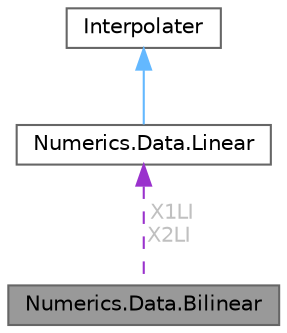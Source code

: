 digraph "Numerics.Data.Bilinear"
{
 // LATEX_PDF_SIZE
  bgcolor="transparent";
  edge [fontname=Helvetica,fontsize=10,labelfontname=Helvetica,labelfontsize=10];
  node [fontname=Helvetica,fontsize=10,shape=box,height=0.2,width=0.4];
  Node1 [id="Node000001",label="Numerics.Data.Bilinear",height=0.2,width=0.4,color="gray40", fillcolor="grey60", style="filled", fontcolor="black",tooltip="A class for bilinear interpolation."];
  Node2 -> Node1 [id="edge1_Node000001_Node000002",dir="back",color="darkorchid3",style="dashed",tooltip=" ",label=" X1LI\nX2LI",fontcolor="grey" ];
  Node2 [id="Node000002",label="Numerics.Data.Linear",height=0.2,width=0.4,color="gray40", fillcolor="white", style="filled",URL="$class_numerics_1_1_data_1_1_linear.html",tooltip="A class for linear interpolation."];
  Node3 -> Node2 [id="edge2_Node000002_Node000003",dir="back",color="steelblue1",style="solid",tooltip=" "];
  Node3 [id="Node000003",label="Interpolater",height=0.2,width=0.4,color="gray40", fillcolor="white", style="filled",URL="$class_numerics_1_1_data_1_1_interpolater.html",tooltip="A base class for interpolation."];
}

